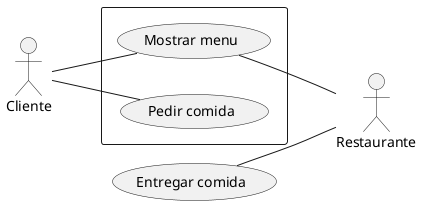 @startuml
left to right direction

:Cliente: as Cli
:Restaurante: as Res
rectangle {
(Mostrar menu) as (mostrar)
(Pedir comida) as (pedir)
}

(Entregar comida) as (entregar)

Cli -- (mostrar)
Cli -- (pedir)

(entregar) -- Res
(mostrar) -- Res
@enduml
